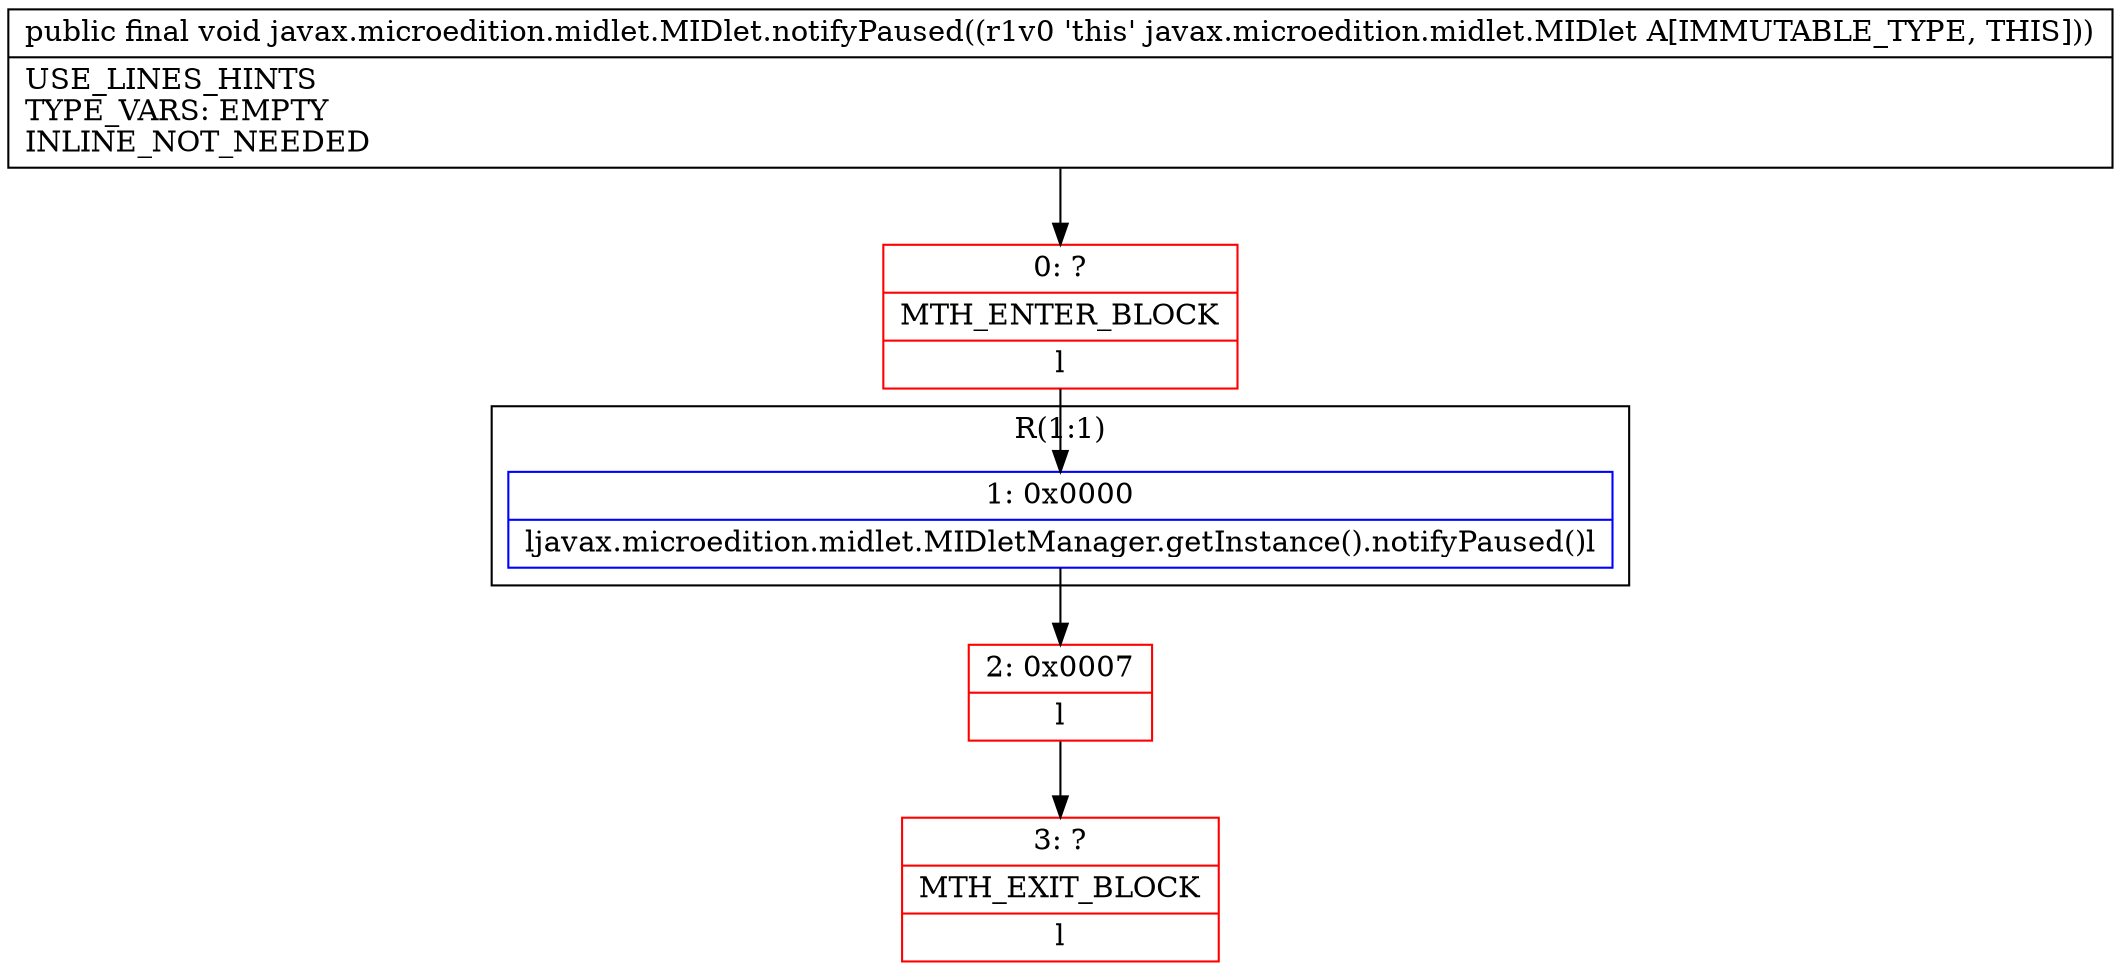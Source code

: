 digraph "CFG forjavax.microedition.midlet.MIDlet.notifyPaused()V" {
subgraph cluster_Region_48754669 {
label = "R(1:1)";
node [shape=record,color=blue];
Node_1 [shape=record,label="{1\:\ 0x0000|ljavax.microedition.midlet.MIDletManager.getInstance().notifyPaused()l}"];
}
Node_0 [shape=record,color=red,label="{0\:\ ?|MTH_ENTER_BLOCK\l|l}"];
Node_2 [shape=record,color=red,label="{2\:\ 0x0007|l}"];
Node_3 [shape=record,color=red,label="{3\:\ ?|MTH_EXIT_BLOCK\l|l}"];
MethodNode[shape=record,label="{public final void javax.microedition.midlet.MIDlet.notifyPaused((r1v0 'this' javax.microedition.midlet.MIDlet A[IMMUTABLE_TYPE, THIS]))  | USE_LINES_HINTS\lTYPE_VARS: EMPTY\lINLINE_NOT_NEEDED\l}"];
MethodNode -> Node_0;
Node_1 -> Node_2;
Node_0 -> Node_1;
Node_2 -> Node_3;
}

